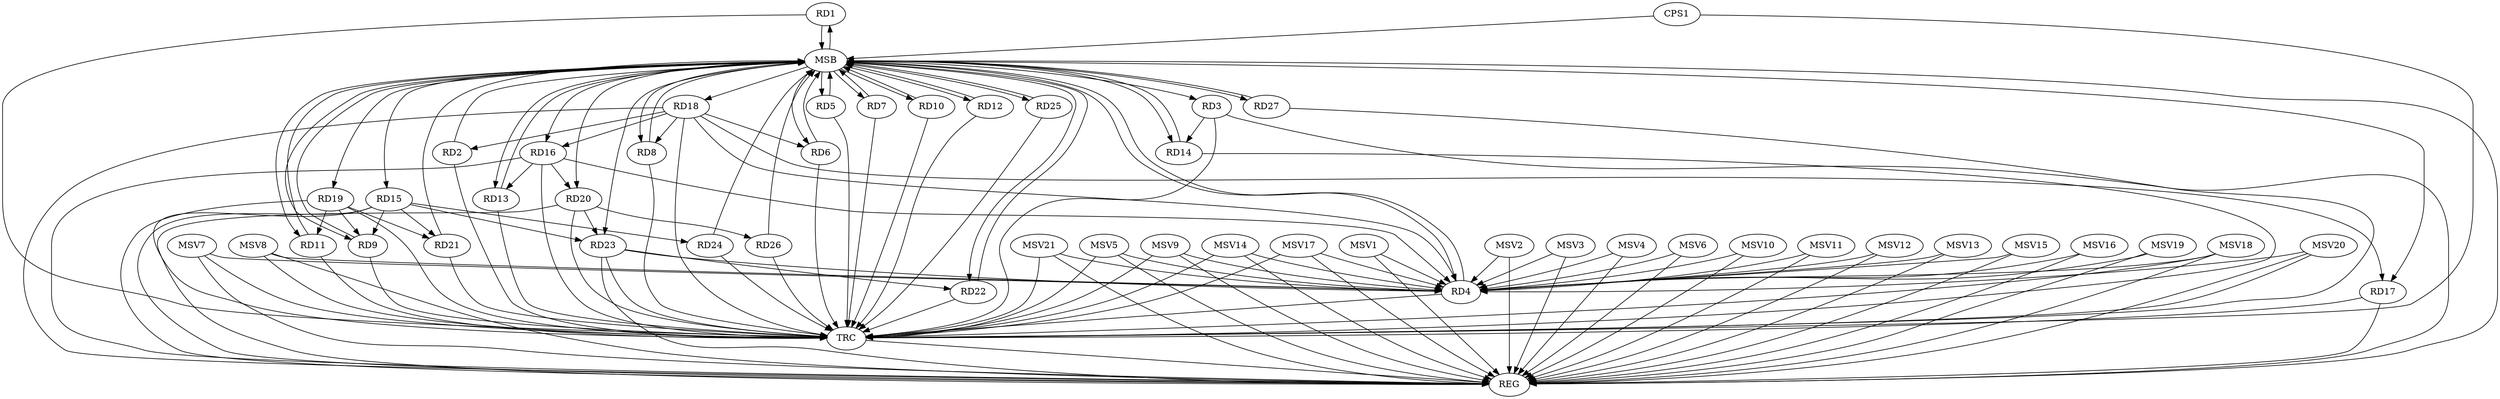 strict digraph G {
  RD1 [ label="RD1" ];
  RD2 [ label="RD2" ];
  RD3 [ label="RD3" ];
  RD4 [ label="RD4" ];
  RD5 [ label="RD5" ];
  RD6 [ label="RD6" ];
  RD7 [ label="RD7" ];
  RD8 [ label="RD8" ];
  RD9 [ label="RD9" ];
  RD10 [ label="RD10" ];
  RD11 [ label="RD11" ];
  RD12 [ label="RD12" ];
  RD13 [ label="RD13" ];
  RD14 [ label="RD14" ];
  RD15 [ label="RD15" ];
  RD16 [ label="RD16" ];
  RD17 [ label="RD17" ];
  RD18 [ label="RD18" ];
  RD19 [ label="RD19" ];
  RD20 [ label="RD20" ];
  RD21 [ label="RD21" ];
  RD22 [ label="RD22" ];
  RD23 [ label="RD23" ];
  RD24 [ label="RD24" ];
  RD25 [ label="RD25" ];
  RD26 [ label="RD26" ];
  RD27 [ label="RD27" ];
  CPS1 [ label="CPS1" ];
  REG [ label="REG" ];
  MSB [ label="MSB" ];
  TRC [ label="TRC" ];
  MSV1 [ label="MSV1" ];
  MSV2 [ label="MSV2" ];
  MSV3 [ label="MSV3" ];
  MSV4 [ label="MSV4" ];
  MSV5 [ label="MSV5" ];
  MSV6 [ label="MSV6" ];
  MSV7 [ label="MSV7" ];
  MSV8 [ label="MSV8" ];
  MSV9 [ label="MSV9" ];
  MSV10 [ label="MSV10" ];
  MSV11 [ label="MSV11" ];
  MSV12 [ label="MSV12" ];
  MSV13 [ label="MSV13" ];
  MSV14 [ label="MSV14" ];
  MSV15 [ label="MSV15" ];
  MSV16 [ label="MSV16" ];
  MSV17 [ label="MSV17" ];
  MSV18 [ label="MSV18" ];
  MSV19 [ label="MSV19" ];
  MSV20 [ label="MSV20" ];
  MSV21 [ label="MSV21" ];
  RD18 -> RD2;
  RD3 -> RD14;
  RD16 -> RD4;
  RD18 -> RD4;
  RD23 -> RD4;
  RD18 -> RD6;
  RD18 -> RD8;
  RD15 -> RD9;
  RD19 -> RD9;
  RD19 -> RD11;
  RD16 -> RD13;
  RD15 -> RD21;
  RD15 -> RD23;
  RD15 -> RD24;
  RD18 -> RD16;
  RD16 -> RD20;
  RD18 -> RD17;
  RD19 -> RD21;
  RD20 -> RD23;
  RD20 -> RD26;
  RD23 -> RD22;
  RD3 -> REG;
  RD15 -> REG;
  RD16 -> REG;
  RD17 -> REG;
  RD18 -> REG;
  RD19 -> REG;
  RD20 -> REG;
  RD23 -> REG;
  RD1 -> MSB;
  MSB -> RD10;
  MSB -> RD16;
  MSB -> REG;
  RD2 -> MSB;
  MSB -> RD17;
  MSB -> RD18;
  MSB -> RD22;
  RD4 -> MSB;
  MSB -> RD20;
  MSB -> RD27;
  RD5 -> MSB;
  MSB -> RD8;
  MSB -> RD12;
  MSB -> RD13;
  RD6 -> MSB;
  MSB -> RD5;
  MSB -> RD19;
  RD7 -> MSB;
  MSB -> RD3;
  RD8 -> MSB;
  RD9 -> MSB;
  MSB -> RD4;
  MSB -> RD23;
  RD10 -> MSB;
  MSB -> RD14;
  RD11 -> MSB;
  RD12 -> MSB;
  MSB -> RD25;
  RD13 -> MSB;
  RD14 -> MSB;
  MSB -> RD11;
  RD21 -> MSB;
  RD22 -> MSB;
  MSB -> RD9;
  RD24 -> MSB;
  RD25 -> MSB;
  MSB -> RD1;
  MSB -> RD7;
  RD26 -> MSB;
  MSB -> RD6;
  MSB -> RD15;
  RD27 -> MSB;
  CPS1 -> MSB;
  RD1 -> TRC;
  RD2 -> TRC;
  RD3 -> TRC;
  RD4 -> TRC;
  RD5 -> TRC;
  RD6 -> TRC;
  RD7 -> TRC;
  RD8 -> TRC;
  RD9 -> TRC;
  RD10 -> TRC;
  RD11 -> TRC;
  RD12 -> TRC;
  RD13 -> TRC;
  RD14 -> TRC;
  RD15 -> TRC;
  RD16 -> TRC;
  RD17 -> TRC;
  RD18 -> TRC;
  RD19 -> TRC;
  RD20 -> TRC;
  RD21 -> TRC;
  RD22 -> TRC;
  RD23 -> TRC;
  RD24 -> TRC;
  RD25 -> TRC;
  RD26 -> TRC;
  RD27 -> TRC;
  CPS1 -> TRC;
  TRC -> REG;
  MSV1 -> RD4;
  MSV2 -> RD4;
  MSV3 -> RD4;
  MSV4 -> RD4;
  MSV1 -> REG;
  MSV2 -> REG;
  MSV3 -> REG;
  MSV4 -> REG;
  MSV5 -> RD4;
  MSV6 -> RD4;
  MSV7 -> RD4;
  MSV8 -> RD4;
  MSV5 -> REG;
  MSV5 -> TRC;
  MSV6 -> REG;
  MSV7 -> REG;
  MSV7 -> TRC;
  MSV8 -> REG;
  MSV8 -> TRC;
  MSV9 -> RD4;
  MSV9 -> REG;
  MSV9 -> TRC;
  MSV10 -> RD4;
  MSV11 -> RD4;
  MSV10 -> REG;
  MSV11 -> REG;
  MSV12 -> RD4;
  MSV12 -> REG;
  MSV13 -> RD4;
  MSV13 -> REG;
  MSV14 -> RD4;
  MSV15 -> RD4;
  MSV14 -> REG;
  MSV14 -> TRC;
  MSV15 -> REG;
  MSV16 -> RD4;
  MSV17 -> RD4;
  MSV16 -> REG;
  MSV17 -> REG;
  MSV17 -> TRC;
  MSV18 -> RD4;
  MSV19 -> RD4;
  MSV20 -> RD4;
  MSV18 -> REG;
  MSV18 -> TRC;
  MSV19 -> REG;
  MSV20 -> REG;
  MSV20 -> TRC;
  MSV21 -> RD4;
  MSV21 -> REG;
  MSV21 -> TRC;
}
